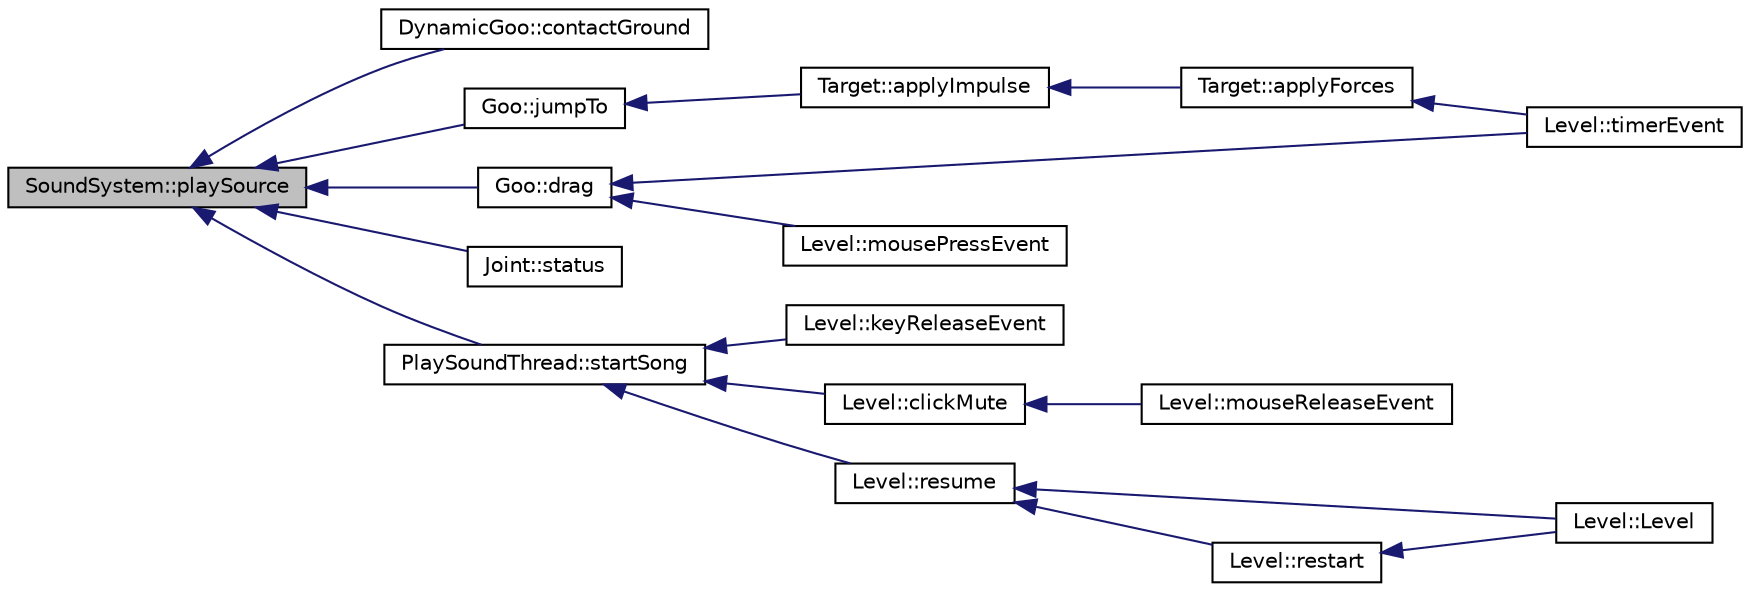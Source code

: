 digraph G
{
  edge [fontname="Helvetica",fontsize="10",labelfontname="Helvetica",labelfontsize="10"];
  node [fontname="Helvetica",fontsize="10",shape=record];
  rankdir="LR";
  Node1 [label="SoundSystem::playSource",height=0.2,width=0.4,color="black", fillcolor="grey75", style="filled" fontcolor="black"];
  Node1 -> Node2 [dir="back",color="midnightblue",fontsize="10",style="solid",fontname="Helvetica"];
  Node2 [label="DynamicGoo::contactGround",height=0.2,width=0.4,color="black", fillcolor="white", style="filled",URL="$d6/d97/classDynamicGoo.html#ac9db157f0df5a17a426b2f9041b55b64"];
  Node1 -> Node3 [dir="back",color="midnightblue",fontsize="10",style="solid",fontname="Helvetica"];
  Node3 [label="Goo::jumpTo",height=0.2,width=0.4,color="black", fillcolor="white", style="filled",URL="$d5/d5d/classGoo.html#a3a30993d73e8074fc71a6ec6bcd0b663"];
  Node3 -> Node4 [dir="back",color="midnightblue",fontsize="10",style="solid",fontname="Helvetica"];
  Node4 [label="Target::applyImpulse",height=0.2,width=0.4,color="black", fillcolor="white", style="filled",URL="$d0/dc4/classTarget.html#a6d597b44d774f30629c6a2837dfed004"];
  Node4 -> Node5 [dir="back",color="midnightblue",fontsize="10",style="solid",fontname="Helvetica"];
  Node5 [label="Target::applyForces",height=0.2,width=0.4,color="black", fillcolor="white", style="filled",URL="$d0/dc4/classTarget.html#af7417d1a5f45b07919cfcc3aede4d4be"];
  Node5 -> Node6 [dir="back",color="midnightblue",fontsize="10",style="solid",fontname="Helvetica"];
  Node6 [label="Level::timerEvent",height=0.2,width=0.4,color="black", fillcolor="white", style="filled",URL="$d2/d9d/classLevel.html#a47263f00b559de3fce0164f9efac0f6b"];
  Node1 -> Node7 [dir="back",color="midnightblue",fontsize="10",style="solid",fontname="Helvetica"];
  Node7 [label="Goo::drag",height=0.2,width=0.4,color="black", fillcolor="white", style="filled",URL="$d5/d5d/classGoo.html#a4b6f592d1fb19b96b167330972c000f3"];
  Node7 -> Node6 [dir="back",color="midnightblue",fontsize="10",style="solid",fontname="Helvetica"];
  Node7 -> Node8 [dir="back",color="midnightblue",fontsize="10",style="solid",fontname="Helvetica"];
  Node8 [label="Level::mousePressEvent",height=0.2,width=0.4,color="black", fillcolor="white", style="filled",URL="$d2/d9d/classLevel.html#a1c79d132de43fe2a6b054e0396af43f7"];
  Node1 -> Node9 [dir="back",color="midnightblue",fontsize="10",style="solid",fontname="Helvetica"];
  Node9 [label="Joint::status",height=0.2,width=0.4,color="black", fillcolor="white", style="filled",URL="$d7/d0a/classJoint.html#a89a605f4bba20f2448988412595f4360"];
  Node1 -> Node10 [dir="back",color="midnightblue",fontsize="10",style="solid",fontname="Helvetica"];
  Node10 [label="PlaySoundThread::startSong",height=0.2,width=0.4,color="black", fillcolor="white", style="filled",URL="$d4/de4/classPlaySoundThread.html#a19182f3262b915dc091cebc292fca60f"];
  Node10 -> Node11 [dir="back",color="midnightblue",fontsize="10",style="solid",fontname="Helvetica"];
  Node11 [label="Level::keyReleaseEvent",height=0.2,width=0.4,color="black", fillcolor="white", style="filled",URL="$d2/d9d/classLevel.html#a79415fdd98840cba4c054f59855f8367"];
  Node10 -> Node12 [dir="back",color="midnightblue",fontsize="10",style="solid",fontname="Helvetica"];
  Node12 [label="Level::clickMute",height=0.2,width=0.4,color="black", fillcolor="white", style="filled",URL="$d2/d9d/classLevel.html#a84c4c5ebbc7754748fac0f9a78fa28e0"];
  Node12 -> Node13 [dir="back",color="midnightblue",fontsize="10",style="solid",fontname="Helvetica"];
  Node13 [label="Level::mouseReleaseEvent",height=0.2,width=0.4,color="black", fillcolor="white", style="filled",URL="$d2/d9d/classLevel.html#a77722ba24f938b7a0707f755e635a8f6"];
  Node10 -> Node14 [dir="back",color="midnightblue",fontsize="10",style="solid",fontname="Helvetica"];
  Node14 [label="Level::resume",height=0.2,width=0.4,color="black", fillcolor="white", style="filled",URL="$d2/d9d/classLevel.html#a3faa288916e3c24d6b94efaf059e0b20"];
  Node14 -> Node15 [dir="back",color="midnightblue",fontsize="10",style="solid",fontname="Helvetica"];
  Node15 [label="Level::Level",height=0.2,width=0.4,color="black", fillcolor="white", style="filled",URL="$d2/d9d/classLevel.html#aab4805fc7397cd5ab9d9852a1d403a0d"];
  Node14 -> Node16 [dir="back",color="midnightblue",fontsize="10",style="solid",fontname="Helvetica"];
  Node16 [label="Level::restart",height=0.2,width=0.4,color="black", fillcolor="white", style="filled",URL="$d2/d9d/classLevel.html#ab18900b8195c469cc78c906216eb9eb0"];
  Node16 -> Node15 [dir="back",color="midnightblue",fontsize="10",style="solid",fontname="Helvetica"];
}
